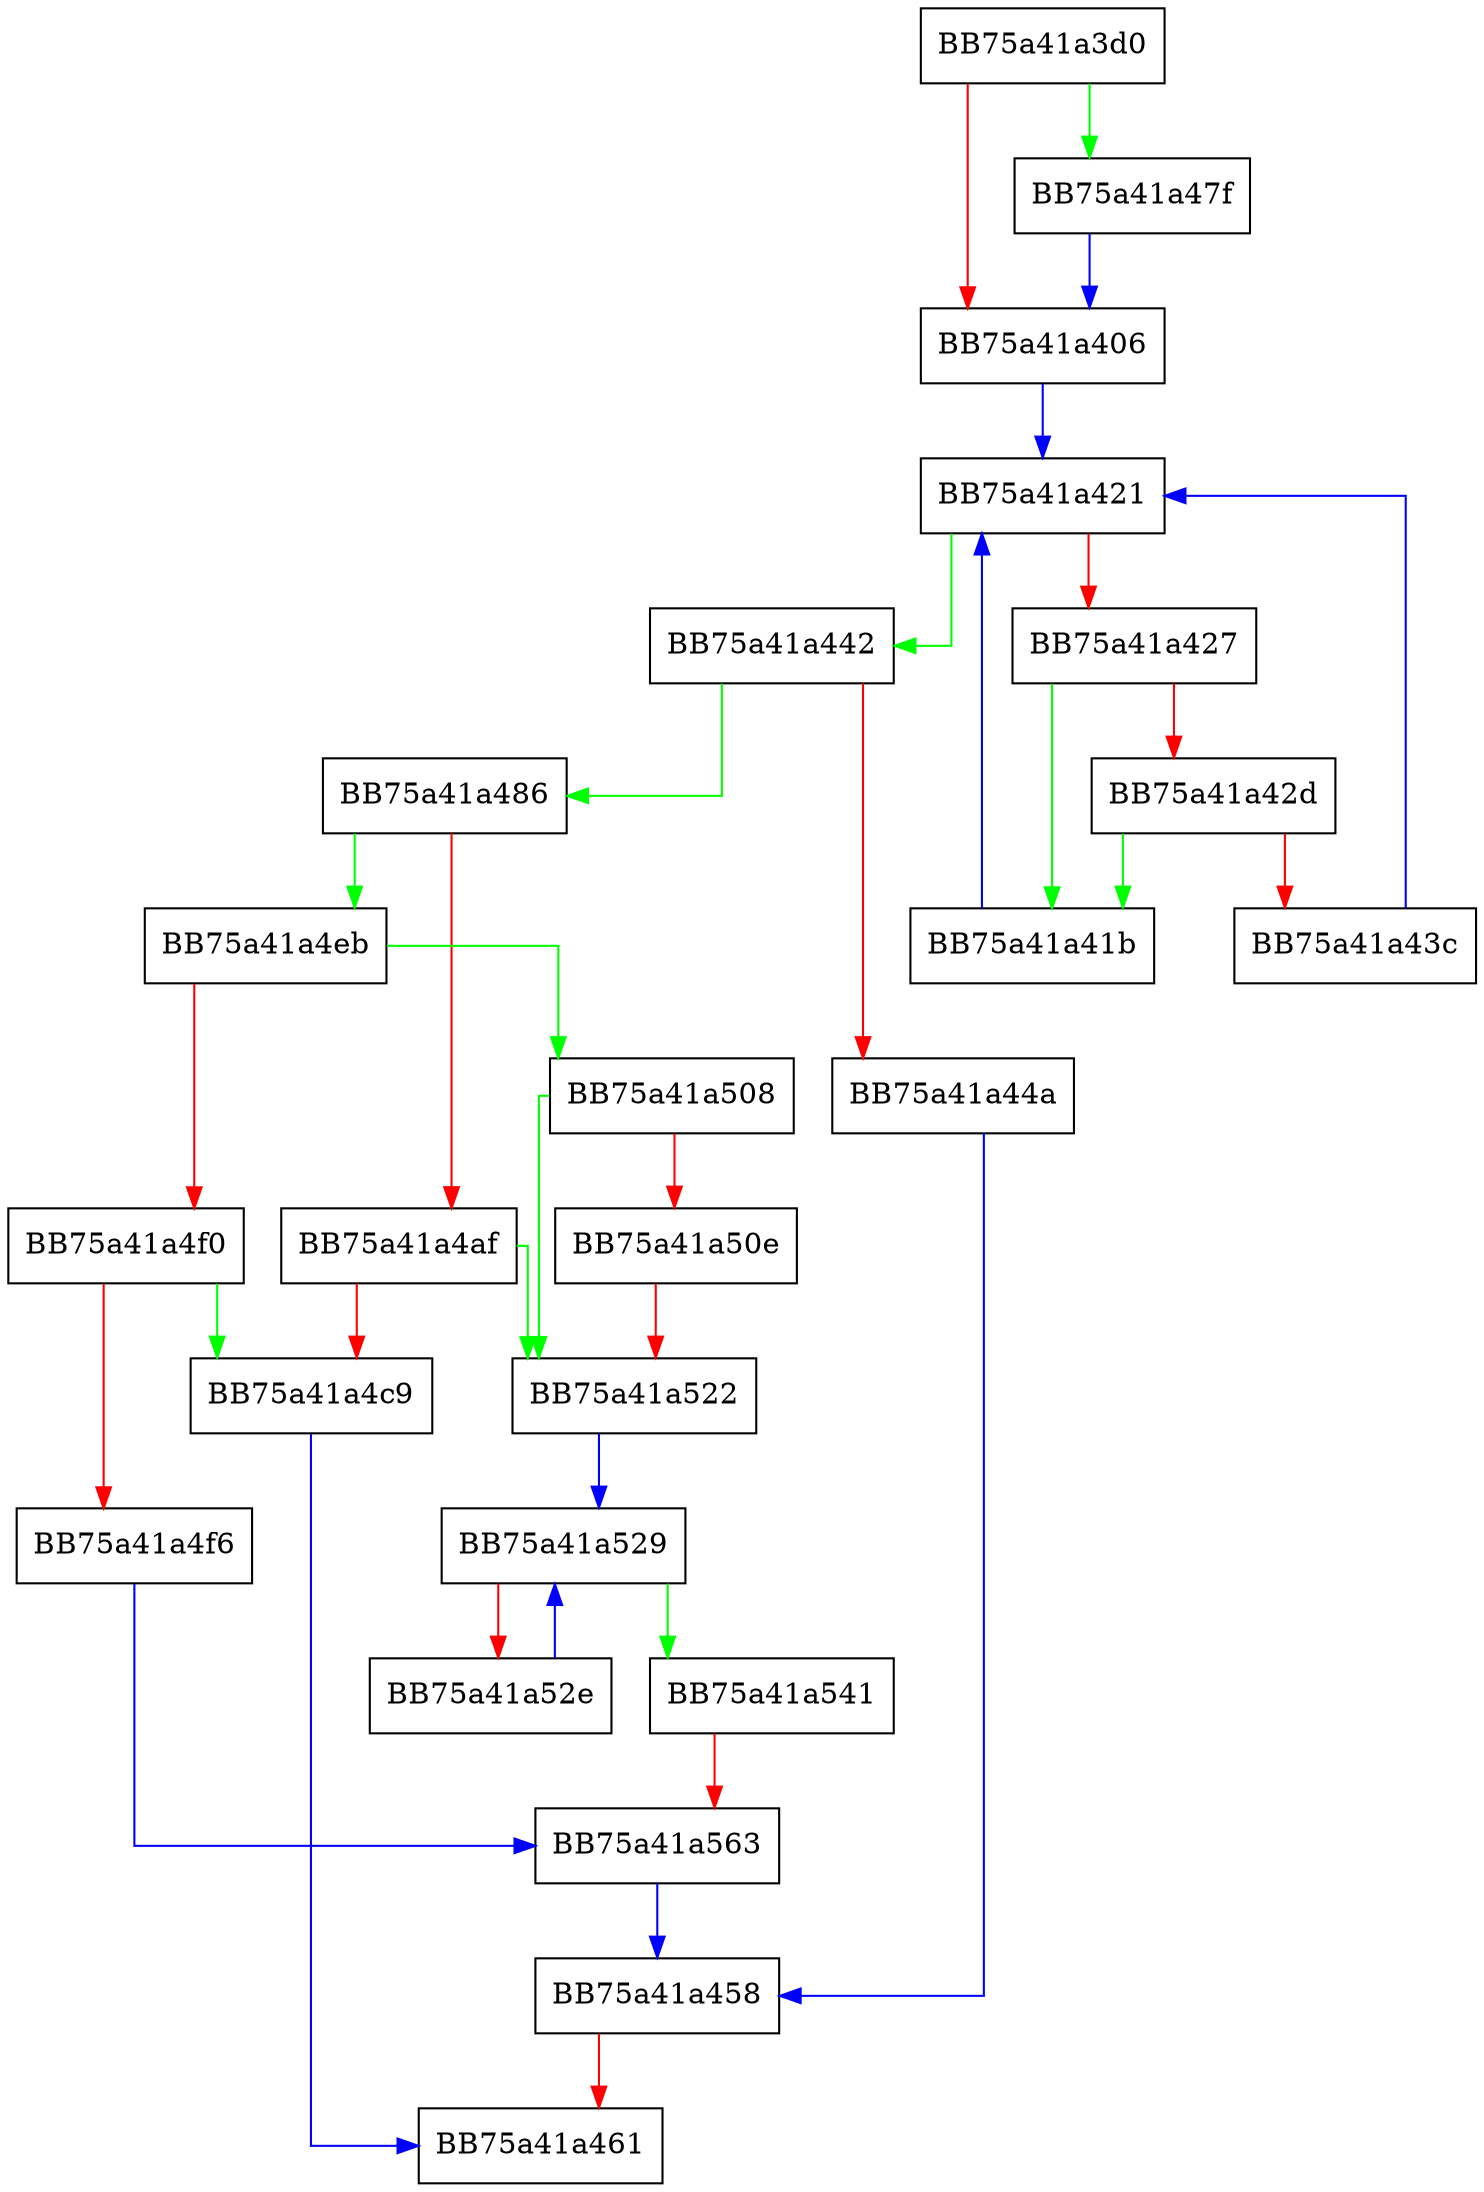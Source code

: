 digraph add {
  node [shape="box"];
  graph [splines=ortho];
  BB75a41a3d0 -> BB75a41a47f [color="green"];
  BB75a41a3d0 -> BB75a41a406 [color="red"];
  BB75a41a406 -> BB75a41a421 [color="blue"];
  BB75a41a41b -> BB75a41a421 [color="blue"];
  BB75a41a421 -> BB75a41a442 [color="green"];
  BB75a41a421 -> BB75a41a427 [color="red"];
  BB75a41a427 -> BB75a41a41b [color="green"];
  BB75a41a427 -> BB75a41a42d [color="red"];
  BB75a41a42d -> BB75a41a41b [color="green"];
  BB75a41a42d -> BB75a41a43c [color="red"];
  BB75a41a43c -> BB75a41a421 [color="blue"];
  BB75a41a442 -> BB75a41a486 [color="green"];
  BB75a41a442 -> BB75a41a44a [color="red"];
  BB75a41a44a -> BB75a41a458 [color="blue"];
  BB75a41a458 -> BB75a41a461 [color="red"];
  BB75a41a47f -> BB75a41a406 [color="blue"];
  BB75a41a486 -> BB75a41a4eb [color="green"];
  BB75a41a486 -> BB75a41a4af [color="red"];
  BB75a41a4af -> BB75a41a522 [color="green"];
  BB75a41a4af -> BB75a41a4c9 [color="red"];
  BB75a41a4c9 -> BB75a41a461 [color="blue"];
  BB75a41a4eb -> BB75a41a508 [color="green"];
  BB75a41a4eb -> BB75a41a4f0 [color="red"];
  BB75a41a4f0 -> BB75a41a4c9 [color="green"];
  BB75a41a4f0 -> BB75a41a4f6 [color="red"];
  BB75a41a4f6 -> BB75a41a563 [color="blue"];
  BB75a41a508 -> BB75a41a522 [color="green"];
  BB75a41a508 -> BB75a41a50e [color="red"];
  BB75a41a50e -> BB75a41a522 [color="red"];
  BB75a41a522 -> BB75a41a529 [color="blue"];
  BB75a41a529 -> BB75a41a541 [color="green"];
  BB75a41a529 -> BB75a41a52e [color="red"];
  BB75a41a52e -> BB75a41a529 [color="blue"];
  BB75a41a541 -> BB75a41a563 [color="red"];
  BB75a41a563 -> BB75a41a458 [color="blue"];
}